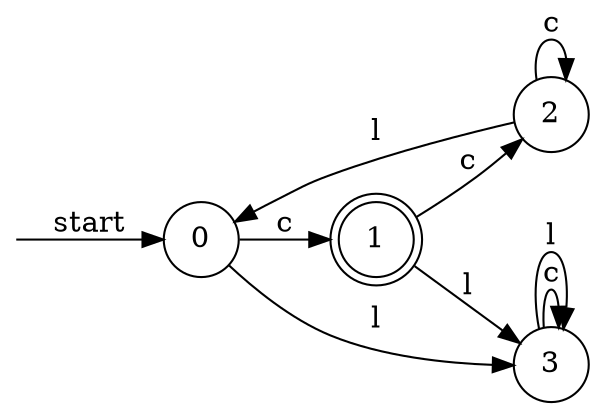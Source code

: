 digraph dfa {
    rankdir = LR;
    node [shape = circle];
    __start [style = invis, shape = point];
    __start -> "0" [ label = "start" ];
    node [shape = doublecircle]; "1"
    node [shape = circle];
    "1" -> "2" [ label = "c" ];
    "1" -> "3" [ label = "l" ];
    "3" -> "3" [ label = "c" ];
    "3" -> "3" [ label = "l" ];
    "0" -> "1" [ label = "c" ];
    "0" -> "3" [ label = "l" ];
    "2" -> "2" [ label = "c" ];
    "2" -> "0" [ label = "l" ];
}
